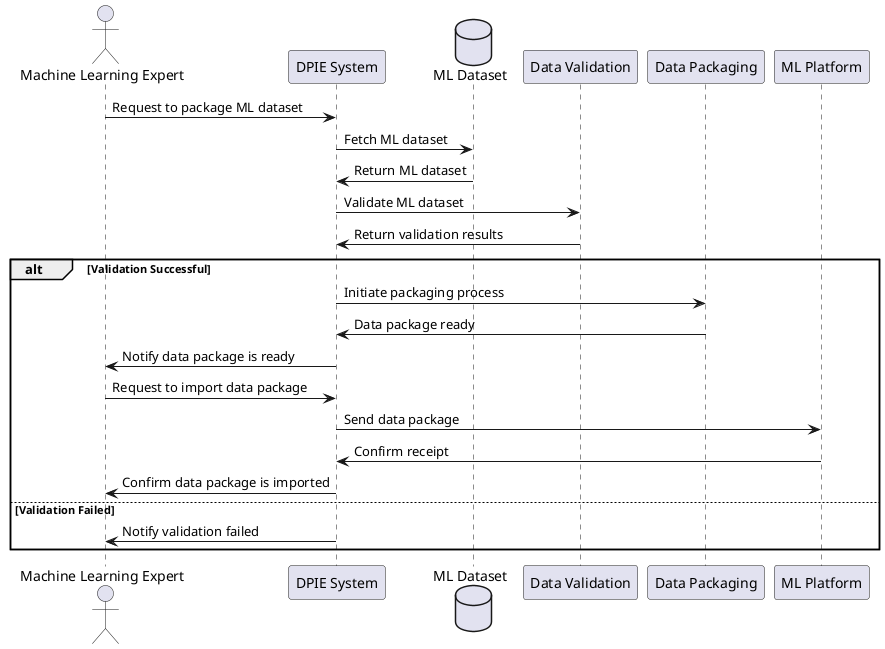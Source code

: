 @startuml
actor MLExpert as "Machine Learning Expert"
participant DPIE as "DPIE System"
database DataSet as "ML Dataset"
participant ValidationService as "Data Validation"
participant PackagingService as "Data Packaging"
participant MLPlatform as "ML Platform"

MLExpert -> DPIE : Request to package ML dataset
DPIE -> DataSet : Fetch ML dataset
DataSet -> DPIE : Return ML dataset
DPIE -> ValidationService : Validate ML dataset
ValidationService -> DPIE : Return validation results

alt Validation Successful
    DPIE -> PackagingService : Initiate packaging process
    PackagingService -> DPIE : Data package ready
    DPIE -> MLExpert : Notify data package is ready
    MLExpert -> DPIE : Request to import data package
    DPIE -> MLPlatform : Send data package
    MLPlatform -> DPIE : Confirm receipt
    DPIE -> MLExpert : Confirm data package is imported
else Validation Failed
    DPIE -> MLExpert : Notify validation failed
end

@enduml